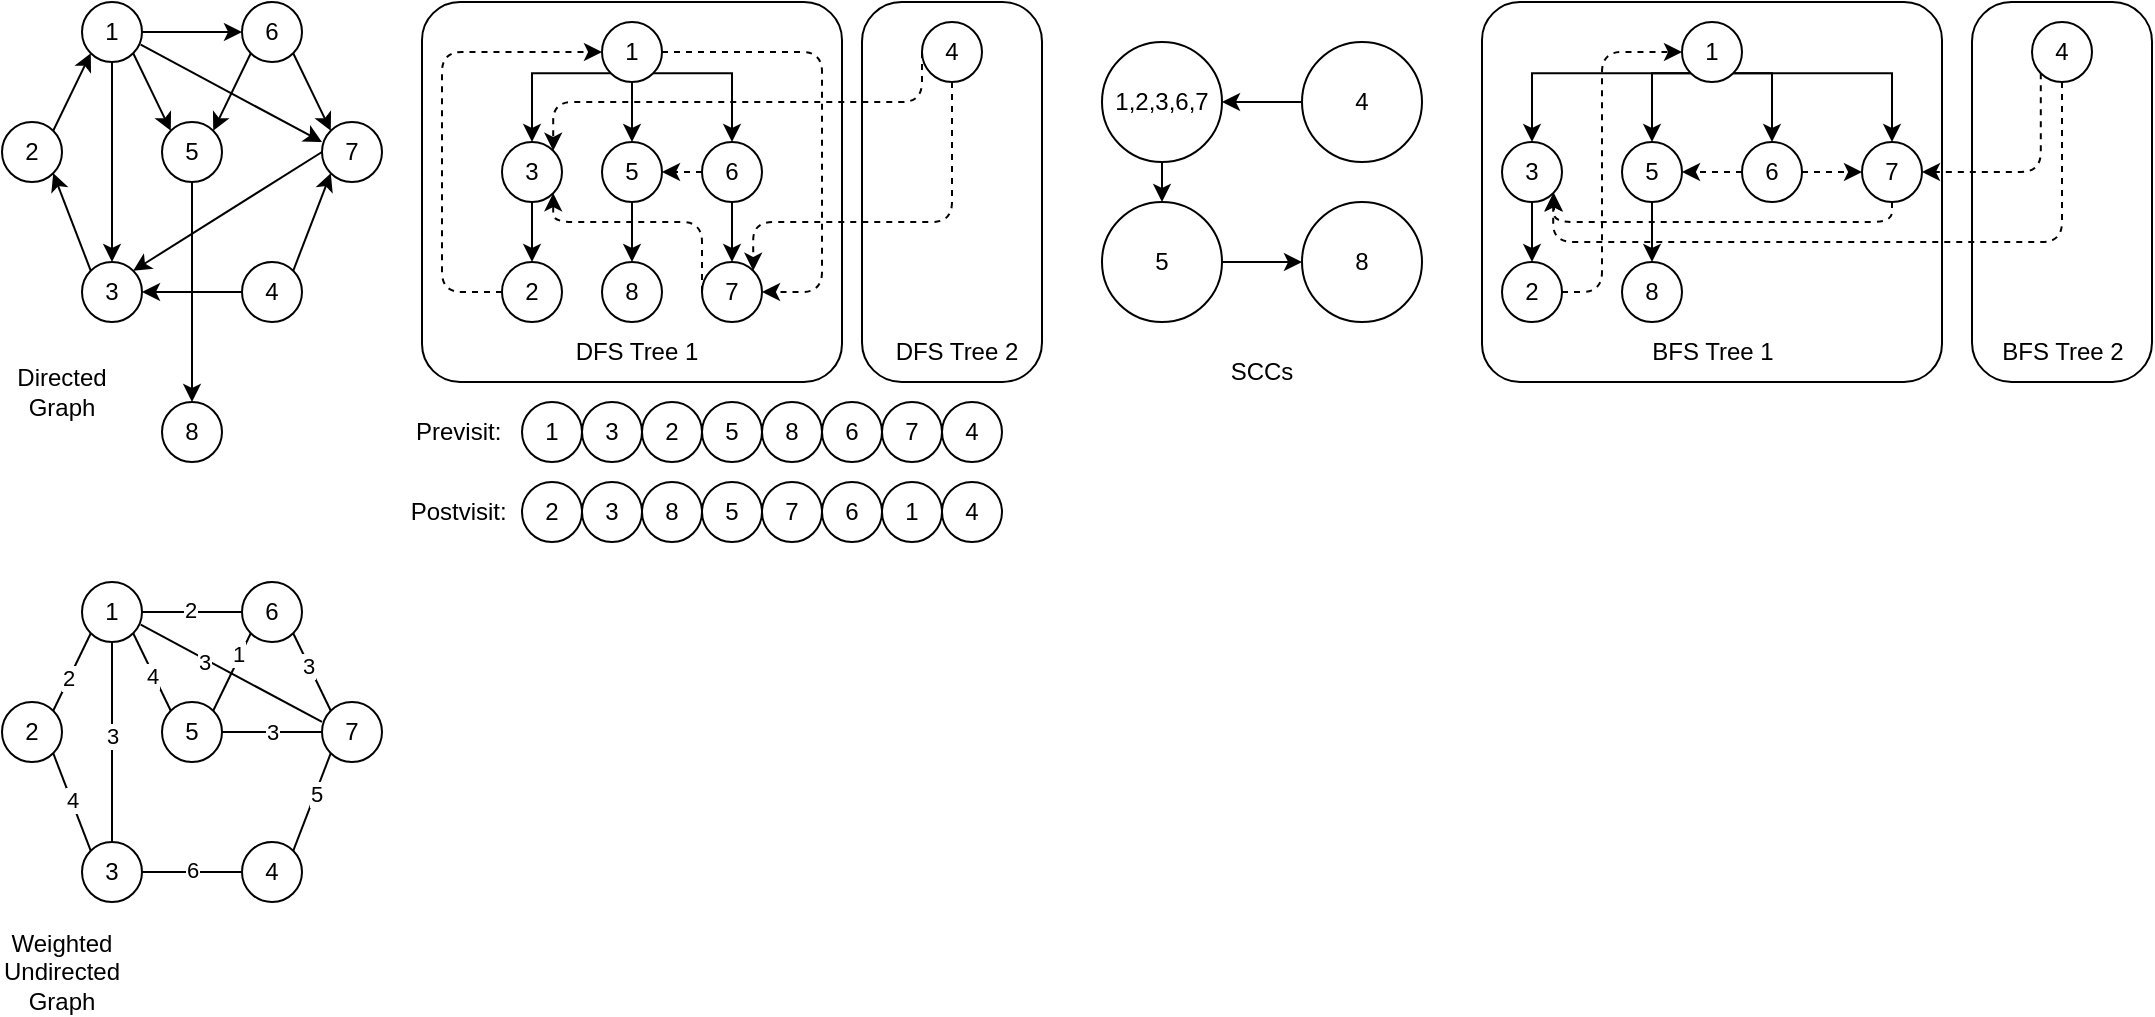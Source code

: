 <mxfile version="27.1.6">
  <diagram name="第 1 页" id="y0LzZpdCisVvOP-Uc2nc">
    <mxGraphModel dx="641" dy="358" grid="1" gridSize="10" guides="1" tooltips="1" connect="1" arrows="1" fold="1" page="1" pageScale="1" pageWidth="1000" pageHeight="1000" math="0" shadow="0">
      <root>
        <mxCell id="0" />
        <mxCell id="1" parent="0" />
        <mxCell id="tNPvkO_qZganLPPO9eDa-135" value="" style="rounded=1;whiteSpace=wrap;html=1;arcSize=22;" vertex="1" parent="1">
          <mxGeometry x="1065" y="10" width="90" height="190" as="geometry" />
        </mxCell>
        <mxCell id="tNPvkO_qZganLPPO9eDa-133" value="" style="rounded=1;whiteSpace=wrap;html=1;arcSize=10;" vertex="1" parent="1">
          <mxGeometry x="820" y="10" width="230" height="190" as="geometry" />
        </mxCell>
        <mxCell id="tNPvkO_qZganLPPO9eDa-56" value="" style="rounded=1;whiteSpace=wrap;html=1;arcSize=22;" vertex="1" parent="1">
          <mxGeometry x="510" y="10" width="90" height="190" as="geometry" />
        </mxCell>
        <mxCell id="tNPvkO_qZganLPPO9eDa-54" value="" style="rounded=1;whiteSpace=wrap;html=1;arcSize=10;" vertex="1" parent="1">
          <mxGeometry x="290" y="10" width="210" height="190" as="geometry" />
        </mxCell>
        <mxCell id="tNPvkO_qZganLPPO9eDa-1" value="1" style="ellipse;whiteSpace=wrap;html=1;" vertex="1" parent="1">
          <mxGeometry x="120" y="10" width="30" height="30" as="geometry" />
        </mxCell>
        <mxCell id="tNPvkO_qZganLPPO9eDa-2" value="2" style="ellipse;whiteSpace=wrap;html=1;" vertex="1" parent="1">
          <mxGeometry x="80" y="70" width="30" height="30" as="geometry" />
        </mxCell>
        <mxCell id="tNPvkO_qZganLPPO9eDa-3" value="3" style="ellipse;whiteSpace=wrap;html=1;" vertex="1" parent="1">
          <mxGeometry x="120" y="140" width="30" height="30" as="geometry" />
        </mxCell>
        <mxCell id="tNPvkO_qZganLPPO9eDa-5" value="" style="endArrow=classic;html=1;rounded=0;exitX=1;exitY=0;exitDx=0;exitDy=0;entryX=0;entryY=1;entryDx=0;entryDy=0;" edge="1" parent="1" source="tNPvkO_qZganLPPO9eDa-2" target="tNPvkO_qZganLPPO9eDa-1">
          <mxGeometry width="50" height="50" relative="1" as="geometry">
            <mxPoint x="250" y="140" as="sourcePoint" />
            <mxPoint x="120" y="80" as="targetPoint" />
          </mxGeometry>
        </mxCell>
        <mxCell id="tNPvkO_qZganLPPO9eDa-7" value="" style="endArrow=classic;html=1;rounded=0;exitX=0;exitY=0;exitDx=0;exitDy=0;entryX=1;entryY=1;entryDx=0;entryDy=0;" edge="1" parent="1" source="tNPvkO_qZganLPPO9eDa-3" target="tNPvkO_qZganLPPO9eDa-2">
          <mxGeometry width="50" height="50" relative="1" as="geometry">
            <mxPoint x="110" y="100" as="sourcePoint" />
            <mxPoint x="92" y="138" as="targetPoint" />
          </mxGeometry>
        </mxCell>
        <mxCell id="tNPvkO_qZganLPPO9eDa-10" value="" style="endArrow=classic;html=1;rounded=0;exitX=0.5;exitY=1;exitDx=0;exitDy=0;entryX=0.5;entryY=0;entryDx=0;entryDy=0;" edge="1" parent="1" source="tNPvkO_qZganLPPO9eDa-1" target="tNPvkO_qZganLPPO9eDa-3">
          <mxGeometry width="50" height="50" relative="1" as="geometry">
            <mxPoint x="120" y="110" as="sourcePoint" />
            <mxPoint x="138" y="158" as="targetPoint" />
          </mxGeometry>
        </mxCell>
        <mxCell id="tNPvkO_qZganLPPO9eDa-62" style="rounded=0;orthogonalLoop=1;jettySize=auto;html=1;exitX=0;exitY=0.5;exitDx=0;exitDy=0;entryX=1;entryY=0;entryDx=0;entryDy=0;" edge="1" parent="1" source="tNPvkO_qZganLPPO9eDa-12" target="tNPvkO_qZganLPPO9eDa-3">
          <mxGeometry relative="1" as="geometry" />
        </mxCell>
        <mxCell id="tNPvkO_qZganLPPO9eDa-12" value="7" style="ellipse;whiteSpace=wrap;html=1;" vertex="1" parent="1">
          <mxGeometry x="240" y="70" width="30" height="30" as="geometry" />
        </mxCell>
        <mxCell id="tNPvkO_qZganLPPO9eDa-61" style="edgeStyle=orthogonalEdgeStyle;rounded=0;orthogonalLoop=1;jettySize=auto;html=1;exitX=0.5;exitY=1;exitDx=0;exitDy=0;entryX=0.5;entryY=0;entryDx=0;entryDy=0;" edge="1" parent="1" source="tNPvkO_qZganLPPO9eDa-13" target="tNPvkO_qZganLPPO9eDa-58">
          <mxGeometry relative="1" as="geometry" />
        </mxCell>
        <mxCell id="tNPvkO_qZganLPPO9eDa-13" value="5" style="ellipse;whiteSpace=wrap;html=1;" vertex="1" parent="1">
          <mxGeometry x="160" y="70" width="30" height="30" as="geometry" />
        </mxCell>
        <mxCell id="tNPvkO_qZganLPPO9eDa-14" value="6" style="ellipse;whiteSpace=wrap;html=1;" vertex="1" parent="1">
          <mxGeometry x="200" y="10" width="30" height="30" as="geometry" />
        </mxCell>
        <mxCell id="tNPvkO_qZganLPPO9eDa-16" value="" style="endArrow=classic;html=1;rounded=0;exitX=1;exitY=1;exitDx=0;exitDy=0;entryX=0;entryY=0;entryDx=0;entryDy=0;" edge="1" parent="1" source="tNPvkO_qZganLPPO9eDa-1" target="tNPvkO_qZganLPPO9eDa-13">
          <mxGeometry width="50" height="50" relative="1" as="geometry">
            <mxPoint x="160" y="70" as="sourcePoint" />
            <mxPoint x="170" y="170" as="targetPoint" />
          </mxGeometry>
        </mxCell>
        <mxCell id="tNPvkO_qZganLPPO9eDa-17" value="" style="endArrow=classic;html=1;rounded=0;exitX=0;exitY=1;exitDx=0;exitDy=0;entryX=1;entryY=0;entryDx=0;entryDy=0;" edge="1" parent="1" source="tNPvkO_qZganLPPO9eDa-14" target="tNPvkO_qZganLPPO9eDa-13">
          <mxGeometry width="50" height="50" relative="1" as="geometry">
            <mxPoint x="170" y="40" as="sourcePoint" />
            <mxPoint x="198" y="78" as="targetPoint" />
          </mxGeometry>
        </mxCell>
        <mxCell id="tNPvkO_qZganLPPO9eDa-19" value="" style="endArrow=classic;html=1;rounded=0;exitX=1;exitY=0.5;exitDx=0;exitDy=0;entryX=0;entryY=0.5;entryDx=0;entryDy=0;" edge="1" parent="1" source="tNPvkO_qZganLPPO9eDa-1" target="tNPvkO_qZganLPPO9eDa-14">
          <mxGeometry width="50" height="50" relative="1" as="geometry">
            <mxPoint x="160" y="50" as="sourcePoint" />
            <mxPoint x="188" y="88" as="targetPoint" />
          </mxGeometry>
        </mxCell>
        <mxCell id="tNPvkO_qZganLPPO9eDa-22" value="" style="endArrow=classic;html=1;rounded=0;exitX=1;exitY=1;exitDx=0;exitDy=0;entryX=0;entryY=0;entryDx=0;entryDy=0;" edge="1" parent="1" source="tNPvkO_qZganLPPO9eDa-14" target="tNPvkO_qZganLPPO9eDa-12">
          <mxGeometry width="50" height="50" relative="1" as="geometry">
            <mxPoint x="248" y="32" as="sourcePoint" />
            <mxPoint x="230" y="70" as="targetPoint" />
          </mxGeometry>
        </mxCell>
        <mxCell id="tNPvkO_qZganLPPO9eDa-33" style="edgeStyle=orthogonalEdgeStyle;rounded=0;orthogonalLoop=1;jettySize=auto;html=1;exitX=0;exitY=1;exitDx=0;exitDy=0;entryX=0.5;entryY=0;entryDx=0;entryDy=0;" edge="1" parent="1" source="tNPvkO_qZganLPPO9eDa-23" target="tNPvkO_qZganLPPO9eDa-25">
          <mxGeometry relative="1" as="geometry" />
        </mxCell>
        <mxCell id="tNPvkO_qZganLPPO9eDa-34" style="edgeStyle=orthogonalEdgeStyle;rounded=0;orthogonalLoop=1;jettySize=auto;html=1;exitX=0.5;exitY=1;exitDx=0;exitDy=0;entryX=0.5;entryY=0;entryDx=0;entryDy=0;" edge="1" parent="1" source="tNPvkO_qZganLPPO9eDa-23" target="tNPvkO_qZganLPPO9eDa-26">
          <mxGeometry relative="1" as="geometry" />
        </mxCell>
        <mxCell id="tNPvkO_qZganLPPO9eDa-35" style="edgeStyle=orthogonalEdgeStyle;rounded=0;orthogonalLoop=1;jettySize=auto;html=1;exitX=1;exitY=1;exitDx=0;exitDy=0;entryX=0.5;entryY=0;entryDx=0;entryDy=0;" edge="1" parent="1" source="tNPvkO_qZganLPPO9eDa-23" target="tNPvkO_qZganLPPO9eDa-27">
          <mxGeometry relative="1" as="geometry" />
        </mxCell>
        <mxCell id="tNPvkO_qZganLPPO9eDa-44" style="edgeStyle=orthogonalEdgeStyle;rounded=1;orthogonalLoop=1;jettySize=auto;html=1;exitX=1;exitY=0.5;exitDx=0;exitDy=0;entryX=1;entryY=0.5;entryDx=0;entryDy=0;dashed=1;curved=0;" edge="1" parent="1" source="tNPvkO_qZganLPPO9eDa-23" target="tNPvkO_qZganLPPO9eDa-28">
          <mxGeometry relative="1" as="geometry">
            <Array as="points">
              <mxPoint x="490" y="35" />
              <mxPoint x="490" y="155" />
            </Array>
          </mxGeometry>
        </mxCell>
        <mxCell id="tNPvkO_qZganLPPO9eDa-23" value="1" style="ellipse;whiteSpace=wrap;html=1;" vertex="1" parent="1">
          <mxGeometry x="380" y="20" width="30" height="30" as="geometry" />
        </mxCell>
        <mxCell id="tNPvkO_qZganLPPO9eDa-39" style="edgeStyle=orthogonalEdgeStyle;rounded=0;orthogonalLoop=1;jettySize=auto;html=1;exitX=0.5;exitY=1;exitDx=0;exitDy=0;entryX=0.5;entryY=0;entryDx=0;entryDy=0;" edge="1" parent="1" source="tNPvkO_qZganLPPO9eDa-25" target="tNPvkO_qZganLPPO9eDa-38">
          <mxGeometry relative="1" as="geometry" />
        </mxCell>
        <mxCell id="tNPvkO_qZganLPPO9eDa-25" value="3" style="ellipse;whiteSpace=wrap;html=1;" vertex="1" parent="1">
          <mxGeometry x="330" y="80" width="30" height="30" as="geometry" />
        </mxCell>
        <mxCell id="tNPvkO_qZganLPPO9eDa-60" style="edgeStyle=orthogonalEdgeStyle;rounded=0;orthogonalLoop=1;jettySize=auto;html=1;exitX=0.5;exitY=1;exitDx=0;exitDy=0;entryX=0.5;entryY=0;entryDx=0;entryDy=0;" edge="1" parent="1" source="tNPvkO_qZganLPPO9eDa-26" target="tNPvkO_qZganLPPO9eDa-59">
          <mxGeometry relative="1" as="geometry" />
        </mxCell>
        <mxCell id="tNPvkO_qZganLPPO9eDa-26" value="5" style="ellipse;whiteSpace=wrap;html=1;" vertex="1" parent="1">
          <mxGeometry x="380" y="80" width="30" height="30" as="geometry" />
        </mxCell>
        <mxCell id="tNPvkO_qZganLPPO9eDa-36" style="edgeStyle=orthogonalEdgeStyle;rounded=0;orthogonalLoop=1;jettySize=auto;html=1;exitX=0.5;exitY=1;exitDx=0;exitDy=0;" edge="1" parent="1" source="tNPvkO_qZganLPPO9eDa-27" target="tNPvkO_qZganLPPO9eDa-28">
          <mxGeometry relative="1" as="geometry" />
        </mxCell>
        <mxCell id="tNPvkO_qZganLPPO9eDa-41" style="edgeStyle=orthogonalEdgeStyle;rounded=0;orthogonalLoop=1;jettySize=auto;html=1;exitX=0;exitY=0.5;exitDx=0;exitDy=0;entryX=1;entryY=0.5;entryDx=0;entryDy=0;dashed=1;" edge="1" parent="1" source="tNPvkO_qZganLPPO9eDa-27" target="tNPvkO_qZganLPPO9eDa-26">
          <mxGeometry relative="1" as="geometry" />
        </mxCell>
        <mxCell id="tNPvkO_qZganLPPO9eDa-27" value="6" style="ellipse;whiteSpace=wrap;html=1;" vertex="1" parent="1">
          <mxGeometry x="430" y="80" width="30" height="30" as="geometry" />
        </mxCell>
        <mxCell id="tNPvkO_qZganLPPO9eDa-63" style="edgeStyle=orthogonalEdgeStyle;rounded=1;orthogonalLoop=1;jettySize=auto;html=1;exitX=0;exitY=0.5;exitDx=0;exitDy=0;entryX=1;entryY=1;entryDx=0;entryDy=0;dashed=1;curved=0;" edge="1" parent="1" source="tNPvkO_qZganLPPO9eDa-28" target="tNPvkO_qZganLPPO9eDa-25">
          <mxGeometry relative="1" as="geometry">
            <Array as="points">
              <mxPoint x="430" y="120" />
              <mxPoint x="356" y="120" />
            </Array>
          </mxGeometry>
        </mxCell>
        <mxCell id="tNPvkO_qZganLPPO9eDa-28" value="7" style="ellipse;whiteSpace=wrap;html=1;" vertex="1" parent="1">
          <mxGeometry x="430" y="140" width="30" height="30" as="geometry" />
        </mxCell>
        <mxCell id="tNPvkO_qZganLPPO9eDa-52" style="edgeStyle=orthogonalEdgeStyle;rounded=1;orthogonalLoop=1;jettySize=auto;html=1;exitX=0;exitY=0.5;exitDx=0;exitDy=0;entryX=1;entryY=0;entryDx=0;entryDy=0;curved=0;dashed=1;" edge="1" parent="1" source="tNPvkO_qZganLPPO9eDa-30" target="tNPvkO_qZganLPPO9eDa-25">
          <mxGeometry relative="1" as="geometry">
            <Array as="points">
              <mxPoint x="540" y="60" />
              <mxPoint x="356" y="60" />
            </Array>
          </mxGeometry>
        </mxCell>
        <mxCell id="tNPvkO_qZganLPPO9eDa-53" style="edgeStyle=orthogonalEdgeStyle;rounded=1;orthogonalLoop=1;jettySize=auto;html=1;exitX=0.5;exitY=1;exitDx=0;exitDy=0;entryX=1;entryY=0;entryDx=0;entryDy=0;curved=0;dashed=1;" edge="1" parent="1" source="tNPvkO_qZganLPPO9eDa-30" target="tNPvkO_qZganLPPO9eDa-28">
          <mxGeometry relative="1" as="geometry">
            <Array as="points">
              <mxPoint x="555" y="120" />
              <mxPoint x="456" y="120" />
            </Array>
          </mxGeometry>
        </mxCell>
        <mxCell id="tNPvkO_qZganLPPO9eDa-30" value="4" style="ellipse;whiteSpace=wrap;html=1;" vertex="1" parent="1">
          <mxGeometry x="540" y="20" width="30" height="30" as="geometry" />
        </mxCell>
        <mxCell id="tNPvkO_qZganLPPO9eDa-40" style="edgeStyle=orthogonalEdgeStyle;rounded=1;orthogonalLoop=1;jettySize=auto;html=1;exitX=0;exitY=0.5;exitDx=0;exitDy=0;entryX=0;entryY=0.5;entryDx=0;entryDy=0;dashed=1;curved=0;" edge="1" parent="1" source="tNPvkO_qZganLPPO9eDa-38" target="tNPvkO_qZganLPPO9eDa-23">
          <mxGeometry relative="1" as="geometry">
            <Array as="points">
              <mxPoint x="300" y="155" />
              <mxPoint x="300" y="35" />
            </Array>
          </mxGeometry>
        </mxCell>
        <mxCell id="tNPvkO_qZganLPPO9eDa-38" value="2" style="ellipse;whiteSpace=wrap;html=1;" vertex="1" parent="1">
          <mxGeometry x="330" y="140" width="30" height="30" as="geometry" />
        </mxCell>
        <mxCell id="tNPvkO_qZganLPPO9eDa-43" value="" style="endArrow=classic;html=1;rounded=0;exitX=0.979;exitY=0.712;exitDx=0;exitDy=0;entryX=0;entryY=0.333;entryDx=0;entryDy=0;exitPerimeter=0;entryPerimeter=0;" edge="1" parent="1" source="tNPvkO_qZganLPPO9eDa-1" target="tNPvkO_qZganLPPO9eDa-12">
          <mxGeometry width="50" height="50" relative="1" as="geometry">
            <mxPoint x="248" y="50" as="sourcePoint" />
            <mxPoint x="220" y="88" as="targetPoint" />
          </mxGeometry>
        </mxCell>
        <mxCell id="tNPvkO_qZganLPPO9eDa-48" style="edgeStyle=orthogonalEdgeStyle;rounded=0;orthogonalLoop=1;jettySize=auto;html=1;exitX=0;exitY=0.5;exitDx=0;exitDy=0;entryX=1;entryY=0.5;entryDx=0;entryDy=0;" edge="1" parent="1" source="tNPvkO_qZganLPPO9eDa-45" target="tNPvkO_qZganLPPO9eDa-3">
          <mxGeometry relative="1" as="geometry">
            <Array as="points">
              <mxPoint x="180" y="155" />
              <mxPoint x="180" y="155" />
            </Array>
          </mxGeometry>
        </mxCell>
        <mxCell id="tNPvkO_qZganLPPO9eDa-45" value="4" style="ellipse;whiteSpace=wrap;html=1;" vertex="1" parent="1">
          <mxGeometry x="200" y="140" width="30" height="30" as="geometry" />
        </mxCell>
        <mxCell id="tNPvkO_qZganLPPO9eDa-51" value="" style="endArrow=classic;html=1;rounded=0;exitX=1;exitY=0;exitDx=0;exitDy=0;entryX=0;entryY=1;entryDx=0;entryDy=0;" edge="1" parent="1" source="tNPvkO_qZganLPPO9eDa-45" target="tNPvkO_qZganLPPO9eDa-12">
          <mxGeometry width="50" height="50" relative="1" as="geometry">
            <mxPoint x="220" y="60" as="sourcePoint" />
            <mxPoint x="321" y="109" as="targetPoint" />
          </mxGeometry>
        </mxCell>
        <mxCell id="tNPvkO_qZganLPPO9eDa-55" value="DFS Tree 1" style="text;html=1;align=center;verticalAlign=middle;whiteSpace=wrap;rounded=0;" vertex="1" parent="1">
          <mxGeometry x="365" y="170" width="65" height="30" as="geometry" />
        </mxCell>
        <mxCell id="tNPvkO_qZganLPPO9eDa-58" value="8" style="ellipse;whiteSpace=wrap;html=1;" vertex="1" parent="1">
          <mxGeometry x="160" y="210" width="30" height="30" as="geometry" />
        </mxCell>
        <mxCell id="tNPvkO_qZganLPPO9eDa-59" value="8" style="ellipse;whiteSpace=wrap;html=1;" vertex="1" parent="1">
          <mxGeometry x="380" y="140" width="30" height="30" as="geometry" />
        </mxCell>
        <mxCell id="tNPvkO_qZganLPPO9eDa-64" value="Previsit:&amp;nbsp;" style="text;html=1;align=center;verticalAlign=middle;whiteSpace=wrap;rounded=0;" vertex="1" parent="1">
          <mxGeometry x="280" y="210" width="60" height="30" as="geometry" />
        </mxCell>
        <mxCell id="tNPvkO_qZganLPPO9eDa-65" value="1" style="ellipse;whiteSpace=wrap;html=1;" vertex="1" parent="1">
          <mxGeometry x="340" y="210" width="30" height="30" as="geometry" />
        </mxCell>
        <mxCell id="tNPvkO_qZganLPPO9eDa-66" value="3" style="ellipse;whiteSpace=wrap;html=1;" vertex="1" parent="1">
          <mxGeometry x="370" y="210" width="30" height="30" as="geometry" />
        </mxCell>
        <mxCell id="tNPvkO_qZganLPPO9eDa-67" value="2" style="ellipse;whiteSpace=wrap;html=1;" vertex="1" parent="1">
          <mxGeometry x="400" y="210" width="30" height="30" as="geometry" />
        </mxCell>
        <mxCell id="tNPvkO_qZganLPPO9eDa-68" value="5" style="ellipse;whiteSpace=wrap;html=1;" vertex="1" parent="1">
          <mxGeometry x="430" y="210" width="30" height="30" as="geometry" />
        </mxCell>
        <mxCell id="tNPvkO_qZganLPPO9eDa-69" value="8" style="ellipse;whiteSpace=wrap;html=1;" vertex="1" parent="1">
          <mxGeometry x="460" y="210" width="30" height="30" as="geometry" />
        </mxCell>
        <mxCell id="tNPvkO_qZganLPPO9eDa-70" value="6" style="ellipse;whiteSpace=wrap;html=1;" vertex="1" parent="1">
          <mxGeometry x="490" y="210" width="30" height="30" as="geometry" />
        </mxCell>
        <mxCell id="tNPvkO_qZganLPPO9eDa-71" value="7" style="ellipse;whiteSpace=wrap;html=1;" vertex="1" parent="1">
          <mxGeometry x="520" y="210" width="30" height="30" as="geometry" />
        </mxCell>
        <mxCell id="tNPvkO_qZganLPPO9eDa-72" value="4" style="ellipse;whiteSpace=wrap;html=1;" vertex="1" parent="1">
          <mxGeometry x="550" y="210" width="30" height="30" as="geometry" />
        </mxCell>
        <mxCell id="tNPvkO_qZganLPPO9eDa-73" value="Postvisit:&amp;nbsp;" style="text;html=1;align=center;verticalAlign=middle;whiteSpace=wrap;rounded=0;" vertex="1" parent="1">
          <mxGeometry x="280" y="250" width="60" height="30" as="geometry" />
        </mxCell>
        <mxCell id="tNPvkO_qZganLPPO9eDa-74" value="2" style="ellipse;whiteSpace=wrap;html=1;" vertex="1" parent="1">
          <mxGeometry x="340" y="250" width="30" height="30" as="geometry" />
        </mxCell>
        <mxCell id="tNPvkO_qZganLPPO9eDa-75" value="3" style="ellipse;whiteSpace=wrap;html=1;" vertex="1" parent="1">
          <mxGeometry x="370" y="250" width="30" height="30" as="geometry" />
        </mxCell>
        <mxCell id="tNPvkO_qZganLPPO9eDa-76" value="8" style="ellipse;whiteSpace=wrap;html=1;" vertex="1" parent="1">
          <mxGeometry x="400" y="250" width="30" height="30" as="geometry" />
        </mxCell>
        <mxCell id="tNPvkO_qZganLPPO9eDa-77" value="5" style="ellipse;whiteSpace=wrap;html=1;" vertex="1" parent="1">
          <mxGeometry x="430" y="250" width="30" height="30" as="geometry" />
        </mxCell>
        <mxCell id="tNPvkO_qZganLPPO9eDa-78" value="7" style="ellipse;whiteSpace=wrap;html=1;" vertex="1" parent="1">
          <mxGeometry x="460" y="250" width="30" height="30" as="geometry" />
        </mxCell>
        <mxCell id="tNPvkO_qZganLPPO9eDa-79" value="6" style="ellipse;whiteSpace=wrap;html=1;" vertex="1" parent="1">
          <mxGeometry x="490" y="250" width="30" height="30" as="geometry" />
        </mxCell>
        <mxCell id="tNPvkO_qZganLPPO9eDa-80" value="1" style="ellipse;whiteSpace=wrap;html=1;" vertex="1" parent="1">
          <mxGeometry x="520" y="250" width="30" height="30" as="geometry" />
        </mxCell>
        <mxCell id="tNPvkO_qZganLPPO9eDa-81" value="4" style="ellipse;whiteSpace=wrap;html=1;" vertex="1" parent="1">
          <mxGeometry x="550" y="250" width="30" height="30" as="geometry" />
        </mxCell>
        <mxCell id="tNPvkO_qZganLPPO9eDa-93" style="edgeStyle=orthogonalEdgeStyle;rounded=0;orthogonalLoop=1;jettySize=auto;html=1;exitX=0.5;exitY=1;exitDx=0;exitDy=0;entryX=0.5;entryY=0;entryDx=0;entryDy=0;" edge="1" parent="1" source="tNPvkO_qZganLPPO9eDa-83" target="tNPvkO_qZganLPPO9eDa-89">
          <mxGeometry relative="1" as="geometry" />
        </mxCell>
        <mxCell id="tNPvkO_qZganLPPO9eDa-83" value="1,2,3,6,7" style="ellipse;whiteSpace=wrap;html=1;" vertex="1" parent="1">
          <mxGeometry x="630" y="30" width="60" height="60" as="geometry" />
        </mxCell>
        <mxCell id="tNPvkO_qZganLPPO9eDa-85" style="edgeStyle=orthogonalEdgeStyle;rounded=0;orthogonalLoop=1;jettySize=auto;html=1;exitX=0;exitY=0.5;exitDx=0;exitDy=0;entryX=1;entryY=0.5;entryDx=0;entryDy=0;" edge="1" parent="1" source="tNPvkO_qZganLPPO9eDa-88" target="tNPvkO_qZganLPPO9eDa-83">
          <mxGeometry relative="1" as="geometry">
            <mxPoint x="720.0" y="57.5" as="sourcePoint" />
          </mxGeometry>
        </mxCell>
        <mxCell id="tNPvkO_qZganLPPO9eDa-88" value="4" style="ellipse;whiteSpace=wrap;html=1;" vertex="1" parent="1">
          <mxGeometry x="730" y="30" width="60" height="60" as="geometry" />
        </mxCell>
        <mxCell id="tNPvkO_qZganLPPO9eDa-94" style="edgeStyle=orthogonalEdgeStyle;rounded=0;orthogonalLoop=1;jettySize=auto;html=1;exitX=1;exitY=0.5;exitDx=0;exitDy=0;entryX=0;entryY=0.5;entryDx=0;entryDy=0;" edge="1" parent="1" source="tNPvkO_qZganLPPO9eDa-89" target="tNPvkO_qZganLPPO9eDa-92">
          <mxGeometry relative="1" as="geometry" />
        </mxCell>
        <mxCell id="tNPvkO_qZganLPPO9eDa-89" value="5" style="ellipse;whiteSpace=wrap;html=1;" vertex="1" parent="1">
          <mxGeometry x="630" y="110" width="60" height="60" as="geometry" />
        </mxCell>
        <mxCell id="tNPvkO_qZganLPPO9eDa-90" value="SCCs" style="text;html=1;align=center;verticalAlign=middle;whiteSpace=wrap;rounded=0;" vertex="1" parent="1">
          <mxGeometry x="680" y="180" width="60" height="30" as="geometry" />
        </mxCell>
        <mxCell id="tNPvkO_qZganLPPO9eDa-92" value="8" style="ellipse;whiteSpace=wrap;html=1;" vertex="1" parent="1">
          <mxGeometry x="730" y="110" width="60" height="60" as="geometry" />
        </mxCell>
        <mxCell id="tNPvkO_qZganLPPO9eDa-127" style="edgeStyle=orthogonalEdgeStyle;rounded=0;orthogonalLoop=1;jettySize=auto;html=1;exitX=0;exitY=1;exitDx=0;exitDy=0;entryX=0.5;entryY=0;entryDx=0;entryDy=0;" edge="1" parent="1" source="tNPvkO_qZganLPPO9eDa-119" target="tNPvkO_qZganLPPO9eDa-120">
          <mxGeometry relative="1" as="geometry" />
        </mxCell>
        <mxCell id="tNPvkO_qZganLPPO9eDa-128" style="edgeStyle=orthogonalEdgeStyle;rounded=0;orthogonalLoop=1;jettySize=auto;html=1;exitX=0;exitY=1;exitDx=0;exitDy=0;entryX=0.5;entryY=0;entryDx=0;entryDy=0;" edge="1" parent="1" source="tNPvkO_qZganLPPO9eDa-119" target="tNPvkO_qZganLPPO9eDa-121">
          <mxGeometry relative="1" as="geometry" />
        </mxCell>
        <mxCell id="tNPvkO_qZganLPPO9eDa-129" style="edgeStyle=orthogonalEdgeStyle;rounded=0;orthogonalLoop=1;jettySize=auto;html=1;exitX=1;exitY=1;exitDx=0;exitDy=0;entryX=0.5;entryY=0;entryDx=0;entryDy=0;" edge="1" parent="1" source="tNPvkO_qZganLPPO9eDa-119" target="tNPvkO_qZganLPPO9eDa-122">
          <mxGeometry relative="1" as="geometry" />
        </mxCell>
        <mxCell id="tNPvkO_qZganLPPO9eDa-130" style="edgeStyle=orthogonalEdgeStyle;rounded=0;orthogonalLoop=1;jettySize=auto;html=1;exitX=1;exitY=1;exitDx=0;exitDy=0;entryX=0.5;entryY=0;entryDx=0;entryDy=0;" edge="1" parent="1" source="tNPvkO_qZganLPPO9eDa-119" target="tNPvkO_qZganLPPO9eDa-123">
          <mxGeometry relative="1" as="geometry" />
        </mxCell>
        <mxCell id="tNPvkO_qZganLPPO9eDa-119" value="1" style="ellipse;whiteSpace=wrap;html=1;" vertex="1" parent="1">
          <mxGeometry x="920" y="20" width="30" height="30" as="geometry" />
        </mxCell>
        <mxCell id="tNPvkO_qZganLPPO9eDa-131" style="edgeStyle=orthogonalEdgeStyle;rounded=0;orthogonalLoop=1;jettySize=auto;html=1;exitX=0.5;exitY=1;exitDx=0;exitDy=0;entryX=0.5;entryY=0;entryDx=0;entryDy=0;" edge="1" parent="1" source="tNPvkO_qZganLPPO9eDa-120" target="tNPvkO_qZganLPPO9eDa-124">
          <mxGeometry relative="1" as="geometry" />
        </mxCell>
        <mxCell id="tNPvkO_qZganLPPO9eDa-120" value="3" style="ellipse;whiteSpace=wrap;html=1;" vertex="1" parent="1">
          <mxGeometry x="830" y="80" width="30" height="30" as="geometry" />
        </mxCell>
        <mxCell id="tNPvkO_qZganLPPO9eDa-132" style="edgeStyle=orthogonalEdgeStyle;rounded=0;orthogonalLoop=1;jettySize=auto;html=1;exitX=0.5;exitY=1;exitDx=0;exitDy=0;entryX=0.5;entryY=0;entryDx=0;entryDy=0;" edge="1" parent="1" source="tNPvkO_qZganLPPO9eDa-121" target="tNPvkO_qZganLPPO9eDa-125">
          <mxGeometry relative="1" as="geometry" />
        </mxCell>
        <mxCell id="tNPvkO_qZganLPPO9eDa-121" value="5" style="ellipse;whiteSpace=wrap;html=1;" vertex="1" parent="1">
          <mxGeometry x="890" y="80" width="30" height="30" as="geometry" />
        </mxCell>
        <mxCell id="tNPvkO_qZganLPPO9eDa-140" style="edgeStyle=orthogonalEdgeStyle;rounded=0;orthogonalLoop=1;jettySize=auto;html=1;exitX=0;exitY=0.5;exitDx=0;exitDy=0;entryX=1;entryY=0.5;entryDx=0;entryDy=0;dashed=1;" edge="1" parent="1" source="tNPvkO_qZganLPPO9eDa-122" target="tNPvkO_qZganLPPO9eDa-121">
          <mxGeometry relative="1" as="geometry" />
        </mxCell>
        <mxCell id="tNPvkO_qZganLPPO9eDa-141" style="edgeStyle=orthogonalEdgeStyle;rounded=0;orthogonalLoop=1;jettySize=auto;html=1;exitX=1;exitY=0.5;exitDx=0;exitDy=0;entryX=0;entryY=0.5;entryDx=0;entryDy=0;dashed=1;" edge="1" parent="1" source="tNPvkO_qZganLPPO9eDa-122" target="tNPvkO_qZganLPPO9eDa-123">
          <mxGeometry relative="1" as="geometry" />
        </mxCell>
        <mxCell id="tNPvkO_qZganLPPO9eDa-122" value="6" style="ellipse;whiteSpace=wrap;html=1;" vertex="1" parent="1">
          <mxGeometry x="950" y="80" width="30" height="30" as="geometry" />
        </mxCell>
        <mxCell id="tNPvkO_qZganLPPO9eDa-142" style="edgeStyle=orthogonalEdgeStyle;rounded=1;orthogonalLoop=1;jettySize=auto;html=1;exitX=0.5;exitY=1;exitDx=0;exitDy=0;entryX=1;entryY=1;entryDx=0;entryDy=0;curved=0;dashed=1;" edge="1" parent="1" source="tNPvkO_qZganLPPO9eDa-123" target="tNPvkO_qZganLPPO9eDa-120">
          <mxGeometry relative="1" as="geometry">
            <Array as="points">
              <mxPoint x="1025" y="120" />
              <mxPoint x="856" y="120" />
              <mxPoint x="856" y="106" />
            </Array>
          </mxGeometry>
        </mxCell>
        <mxCell id="tNPvkO_qZganLPPO9eDa-123" value="7" style="ellipse;whiteSpace=wrap;html=1;" vertex="1" parent="1">
          <mxGeometry x="1010" y="80" width="30" height="30" as="geometry" />
        </mxCell>
        <mxCell id="tNPvkO_qZganLPPO9eDa-143" style="edgeStyle=orthogonalEdgeStyle;rounded=1;orthogonalLoop=1;jettySize=auto;html=1;exitX=1;exitY=0.5;exitDx=0;exitDy=0;entryX=0;entryY=0.5;entryDx=0;entryDy=0;curved=0;dashed=1;" edge="1" parent="1" source="tNPvkO_qZganLPPO9eDa-124" target="tNPvkO_qZganLPPO9eDa-119">
          <mxGeometry relative="1" as="geometry">
            <Array as="points">
              <mxPoint x="880" y="155" />
              <mxPoint x="880" y="35" />
            </Array>
          </mxGeometry>
        </mxCell>
        <mxCell id="tNPvkO_qZganLPPO9eDa-124" value="2" style="ellipse;whiteSpace=wrap;html=1;" vertex="1" parent="1">
          <mxGeometry x="830" y="140" width="30" height="30" as="geometry" />
        </mxCell>
        <mxCell id="tNPvkO_qZganLPPO9eDa-125" value="8" style="ellipse;whiteSpace=wrap;html=1;" vertex="1" parent="1">
          <mxGeometry x="890" y="140" width="30" height="30" as="geometry" />
        </mxCell>
        <mxCell id="tNPvkO_qZganLPPO9eDa-144" style="edgeStyle=orthogonalEdgeStyle;rounded=1;orthogonalLoop=1;jettySize=auto;html=1;exitX=0.5;exitY=1;exitDx=0;exitDy=0;entryX=1;entryY=1;entryDx=0;entryDy=0;dashed=1;curved=0;" edge="1" parent="1" source="tNPvkO_qZganLPPO9eDa-126" target="tNPvkO_qZganLPPO9eDa-120">
          <mxGeometry relative="1" as="geometry">
            <Array as="points">
              <mxPoint x="1110" y="130" />
              <mxPoint x="856" y="130" />
            </Array>
          </mxGeometry>
        </mxCell>
        <mxCell id="tNPvkO_qZganLPPO9eDa-145" style="edgeStyle=orthogonalEdgeStyle;rounded=1;orthogonalLoop=1;jettySize=auto;html=1;exitX=0;exitY=1;exitDx=0;exitDy=0;entryX=1;entryY=0.5;entryDx=0;entryDy=0;dashed=1;curved=0;" edge="1" parent="1" source="tNPvkO_qZganLPPO9eDa-126" target="tNPvkO_qZganLPPO9eDa-123">
          <mxGeometry relative="1" as="geometry">
            <Array as="points">
              <mxPoint x="1099" y="95" />
            </Array>
          </mxGeometry>
        </mxCell>
        <mxCell id="tNPvkO_qZganLPPO9eDa-126" value="4" style="ellipse;whiteSpace=wrap;html=1;" vertex="1" parent="1">
          <mxGeometry x="1095" y="20" width="30" height="30" as="geometry" />
        </mxCell>
        <mxCell id="tNPvkO_qZganLPPO9eDa-136" value="BFS Tree 1" style="text;html=1;align=center;verticalAlign=middle;whiteSpace=wrap;rounded=0;" vertex="1" parent="1">
          <mxGeometry x="897.5" y="170" width="75" height="30" as="geometry" />
        </mxCell>
        <mxCell id="tNPvkO_qZganLPPO9eDa-138" value="DFS Tree 2" style="text;html=1;align=center;verticalAlign=middle;whiteSpace=wrap;rounded=0;" vertex="1" parent="1">
          <mxGeometry x="525" y="170" width="65" height="30" as="geometry" />
        </mxCell>
        <mxCell id="tNPvkO_qZganLPPO9eDa-139" value="BFS Tree 2" style="text;html=1;align=center;verticalAlign=middle;whiteSpace=wrap;rounded=0;" vertex="1" parent="1">
          <mxGeometry x="1072.5" y="170" width="75" height="30" as="geometry" />
        </mxCell>
        <mxCell id="tNPvkO_qZganLPPO9eDa-150" value="Directed Graph" style="text;html=1;align=center;verticalAlign=middle;whiteSpace=wrap;rounded=0;" vertex="1" parent="1">
          <mxGeometry x="80" y="190" width="60" height="30" as="geometry" />
        </mxCell>
        <mxCell id="tNPvkO_qZganLPPO9eDa-151" value="1" style="ellipse;whiteSpace=wrap;html=1;" vertex="1" parent="1">
          <mxGeometry x="120" y="300" width="30" height="30" as="geometry" />
        </mxCell>
        <mxCell id="tNPvkO_qZganLPPO9eDa-152" value="2" style="ellipse;whiteSpace=wrap;html=1;" vertex="1" parent="1">
          <mxGeometry x="80" y="360" width="30" height="30" as="geometry" />
        </mxCell>
        <mxCell id="tNPvkO_qZganLPPO9eDa-153" value="3" style="ellipse;whiteSpace=wrap;html=1;" vertex="1" parent="1">
          <mxGeometry x="120" y="430" width="30" height="30" as="geometry" />
        </mxCell>
        <mxCell id="tNPvkO_qZganLPPO9eDa-154" value="" style="endArrow=none;html=1;rounded=0;exitX=1;exitY=0;exitDx=0;exitDy=0;entryX=0;entryY=1;entryDx=0;entryDy=0;startFill=0;" edge="1" parent="1" source="tNPvkO_qZganLPPO9eDa-152" target="tNPvkO_qZganLPPO9eDa-151">
          <mxGeometry width="50" height="50" relative="1" as="geometry">
            <mxPoint x="250" y="430" as="sourcePoint" />
            <mxPoint x="120" y="370" as="targetPoint" />
          </mxGeometry>
        </mxCell>
        <mxCell id="tNPvkO_qZganLPPO9eDa-180" value="2" style="edgeLabel;html=1;align=center;verticalAlign=middle;resizable=0;points=[];" vertex="1" connectable="0" parent="tNPvkO_qZganLPPO9eDa-154">
          <mxGeometry x="-0.183" y="1" relative="1" as="geometry">
            <mxPoint as="offset" />
          </mxGeometry>
        </mxCell>
        <mxCell id="tNPvkO_qZganLPPO9eDa-155" value="" style="endArrow=none;html=1;rounded=0;exitX=0;exitY=0;exitDx=0;exitDy=0;entryX=1;entryY=1;entryDx=0;entryDy=0;startFill=0;" edge="1" parent="1" source="tNPvkO_qZganLPPO9eDa-153" target="tNPvkO_qZganLPPO9eDa-152">
          <mxGeometry width="50" height="50" relative="1" as="geometry">
            <mxPoint x="110" y="390" as="sourcePoint" />
            <mxPoint x="92" y="428" as="targetPoint" />
          </mxGeometry>
        </mxCell>
        <mxCell id="tNPvkO_qZganLPPO9eDa-181" value="4" style="edgeLabel;html=1;align=center;verticalAlign=middle;resizable=0;points=[];" vertex="1" connectable="0" parent="tNPvkO_qZganLPPO9eDa-155">
          <mxGeometry x="0.059" relative="1" as="geometry">
            <mxPoint as="offset" />
          </mxGeometry>
        </mxCell>
        <mxCell id="tNPvkO_qZganLPPO9eDa-156" value="" style="endArrow=none;html=1;rounded=0;exitX=0.5;exitY=1;exitDx=0;exitDy=0;entryX=0.5;entryY=0;entryDx=0;entryDy=0;startFill=0;" edge="1" parent="1" source="tNPvkO_qZganLPPO9eDa-151" target="tNPvkO_qZganLPPO9eDa-153">
          <mxGeometry width="50" height="50" relative="1" as="geometry">
            <mxPoint x="120" y="400" as="sourcePoint" />
            <mxPoint x="138" y="448" as="targetPoint" />
          </mxGeometry>
        </mxCell>
        <mxCell id="tNPvkO_qZganLPPO9eDa-179" value="3" style="edgeLabel;html=1;align=center;verticalAlign=middle;resizable=0;points=[];" vertex="1" connectable="0" parent="tNPvkO_qZganLPPO9eDa-156">
          <mxGeometry x="-0.064" relative="1" as="geometry">
            <mxPoint as="offset" />
          </mxGeometry>
        </mxCell>
        <mxCell id="tNPvkO_qZganLPPO9eDa-172" style="rounded=0;orthogonalLoop=1;jettySize=auto;html=1;exitX=0;exitY=1;exitDx=0;exitDy=0;entryX=1;entryY=0;entryDx=0;entryDy=0;endArrow=none;startFill=0;" edge="1" parent="1" source="tNPvkO_qZganLPPO9eDa-158" target="tNPvkO_qZganLPPO9eDa-168">
          <mxGeometry relative="1" as="geometry" />
        </mxCell>
        <mxCell id="tNPvkO_qZganLPPO9eDa-177" value="5" style="edgeLabel;html=1;align=center;verticalAlign=middle;resizable=0;points=[];" vertex="1" connectable="0" parent="tNPvkO_qZganLPPO9eDa-172">
          <mxGeometry x="-0.158" relative="1" as="geometry">
            <mxPoint as="offset" />
          </mxGeometry>
        </mxCell>
        <mxCell id="tNPvkO_qZganLPPO9eDa-158" value="7" style="ellipse;whiteSpace=wrap;html=1;" vertex="1" parent="1">
          <mxGeometry x="240" y="360" width="30" height="30" as="geometry" />
        </mxCell>
        <mxCell id="tNPvkO_qZganLPPO9eDa-183" style="rounded=0;orthogonalLoop=1;jettySize=auto;html=1;exitX=1;exitY=0;exitDx=0;exitDy=0;entryX=0;entryY=1;entryDx=0;entryDy=0;endArrow=none;startFill=0;" edge="1" parent="1" source="tNPvkO_qZganLPPO9eDa-160" target="tNPvkO_qZganLPPO9eDa-161">
          <mxGeometry relative="1" as="geometry" />
        </mxCell>
        <mxCell id="tNPvkO_qZganLPPO9eDa-184" value="1" style="edgeLabel;html=1;align=center;verticalAlign=middle;resizable=0;points=[];" vertex="1" connectable="0" parent="tNPvkO_qZganLPPO9eDa-183">
          <mxGeometry x="0.432" y="1" relative="1" as="geometry">
            <mxPoint as="offset" />
          </mxGeometry>
        </mxCell>
        <mxCell id="tNPvkO_qZganLPPO9eDa-185" style="edgeStyle=orthogonalEdgeStyle;rounded=0;orthogonalLoop=1;jettySize=auto;html=1;exitX=1;exitY=0.5;exitDx=0;exitDy=0;entryX=0;entryY=0.5;entryDx=0;entryDy=0;endArrow=none;startFill=0;" edge="1" parent="1" source="tNPvkO_qZganLPPO9eDa-160" target="tNPvkO_qZganLPPO9eDa-158">
          <mxGeometry relative="1" as="geometry" />
        </mxCell>
        <mxCell id="tNPvkO_qZganLPPO9eDa-186" value="3" style="edgeLabel;html=1;align=center;verticalAlign=middle;resizable=0;points=[];" vertex="1" connectable="0" parent="tNPvkO_qZganLPPO9eDa-185">
          <mxGeometry x="-0.027" relative="1" as="geometry">
            <mxPoint as="offset" />
          </mxGeometry>
        </mxCell>
        <mxCell id="tNPvkO_qZganLPPO9eDa-160" value="5" style="ellipse;whiteSpace=wrap;html=1;" vertex="1" parent="1">
          <mxGeometry x="160" y="360" width="30" height="30" as="geometry" />
        </mxCell>
        <mxCell id="tNPvkO_qZganLPPO9eDa-161" value="6" style="ellipse;whiteSpace=wrap;html=1;" vertex="1" parent="1">
          <mxGeometry x="200" y="300" width="30" height="30" as="geometry" />
        </mxCell>
        <mxCell id="tNPvkO_qZganLPPO9eDa-162" value="" style="endArrow=none;html=1;rounded=0;exitX=1;exitY=1;exitDx=0;exitDy=0;entryX=0;entryY=0;entryDx=0;entryDy=0;startFill=0;" edge="1" parent="1" source="tNPvkO_qZganLPPO9eDa-151" target="tNPvkO_qZganLPPO9eDa-160">
          <mxGeometry width="50" height="50" relative="1" as="geometry">
            <mxPoint x="160" y="360" as="sourcePoint" />
            <mxPoint x="170" y="460" as="targetPoint" />
          </mxGeometry>
        </mxCell>
        <mxCell id="tNPvkO_qZganLPPO9eDa-178" value="4" style="edgeLabel;html=1;align=center;verticalAlign=middle;resizable=0;points=[];" vertex="1" connectable="0" parent="tNPvkO_qZganLPPO9eDa-162">
          <mxGeometry x="0.086" y="-1" relative="1" as="geometry">
            <mxPoint as="offset" />
          </mxGeometry>
        </mxCell>
        <mxCell id="tNPvkO_qZganLPPO9eDa-164" value="" style="endArrow=none;html=1;rounded=0;exitX=1;exitY=0.5;exitDx=0;exitDy=0;entryX=0;entryY=0.5;entryDx=0;entryDy=0;startFill=0;" edge="1" parent="1" source="tNPvkO_qZganLPPO9eDa-151" target="tNPvkO_qZganLPPO9eDa-161">
          <mxGeometry width="50" height="50" relative="1" as="geometry">
            <mxPoint x="160" y="340" as="sourcePoint" />
            <mxPoint x="188" y="378" as="targetPoint" />
          </mxGeometry>
        </mxCell>
        <mxCell id="tNPvkO_qZganLPPO9eDa-174" value="2" style="edgeLabel;html=1;align=center;verticalAlign=middle;resizable=0;points=[];" vertex="1" connectable="0" parent="tNPvkO_qZganLPPO9eDa-164">
          <mxGeometry x="-0.037" y="1" relative="1" as="geometry">
            <mxPoint as="offset" />
          </mxGeometry>
        </mxCell>
        <mxCell id="tNPvkO_qZganLPPO9eDa-165" value="" style="endArrow=none;html=1;rounded=0;exitX=1;exitY=1;exitDx=0;exitDy=0;entryX=0;entryY=0;entryDx=0;entryDy=0;startFill=0;" edge="1" parent="1" source="tNPvkO_qZganLPPO9eDa-161" target="tNPvkO_qZganLPPO9eDa-158">
          <mxGeometry width="50" height="50" relative="1" as="geometry">
            <mxPoint x="248" y="322" as="sourcePoint" />
            <mxPoint x="230" y="360" as="targetPoint" />
          </mxGeometry>
        </mxCell>
        <mxCell id="tNPvkO_qZganLPPO9eDa-175" value="3" style="edgeLabel;html=1;align=center;verticalAlign=middle;resizable=0;points=[];" vertex="1" connectable="0" parent="tNPvkO_qZganLPPO9eDa-165">
          <mxGeometry x="-0.182" relative="1" as="geometry">
            <mxPoint as="offset" />
          </mxGeometry>
        </mxCell>
        <mxCell id="tNPvkO_qZganLPPO9eDa-166" value="" style="endArrow=none;html=1;rounded=0;exitX=0.979;exitY=0.712;exitDx=0;exitDy=0;entryX=0;entryY=0.333;entryDx=0;entryDy=0;exitPerimeter=0;entryPerimeter=0;startFill=0;" edge="1" parent="1" source="tNPvkO_qZganLPPO9eDa-151" target="tNPvkO_qZganLPPO9eDa-158">
          <mxGeometry width="50" height="50" relative="1" as="geometry">
            <mxPoint x="248" y="340" as="sourcePoint" />
            <mxPoint x="220" y="378" as="targetPoint" />
          </mxGeometry>
        </mxCell>
        <mxCell id="tNPvkO_qZganLPPO9eDa-176" value="3" style="edgeLabel;html=1;align=center;verticalAlign=middle;resizable=0;points=[];" vertex="1" connectable="0" parent="tNPvkO_qZganLPPO9eDa-166">
          <mxGeometry x="-0.029" y="-2" relative="1" as="geometry">
            <mxPoint x="-12" y="-7" as="offset" />
          </mxGeometry>
        </mxCell>
        <mxCell id="tNPvkO_qZganLPPO9eDa-167" style="edgeStyle=orthogonalEdgeStyle;rounded=0;orthogonalLoop=1;jettySize=auto;html=1;exitX=0;exitY=0.5;exitDx=0;exitDy=0;entryX=1;entryY=0.5;entryDx=0;entryDy=0;endArrow=none;startFill=0;" edge="1" parent="1" source="tNPvkO_qZganLPPO9eDa-168" target="tNPvkO_qZganLPPO9eDa-153">
          <mxGeometry relative="1" as="geometry">
            <Array as="points">
              <mxPoint x="180" y="445" />
              <mxPoint x="180" y="445" />
            </Array>
          </mxGeometry>
        </mxCell>
        <mxCell id="tNPvkO_qZganLPPO9eDa-182" value="6" style="edgeLabel;html=1;align=center;verticalAlign=middle;resizable=0;points=[];" vertex="1" connectable="0" parent="tNPvkO_qZganLPPO9eDa-167">
          <mxGeometry x="-0.001" y="-1" relative="1" as="geometry">
            <mxPoint as="offset" />
          </mxGeometry>
        </mxCell>
        <mxCell id="tNPvkO_qZganLPPO9eDa-168" value="4" style="ellipse;whiteSpace=wrap;html=1;" vertex="1" parent="1">
          <mxGeometry x="200" y="430" width="30" height="30" as="geometry" />
        </mxCell>
        <mxCell id="tNPvkO_qZganLPPO9eDa-171" value="Weighted&lt;div&gt;Undirected&lt;/div&gt;&lt;div&gt;Graph&lt;/div&gt;" style="text;html=1;align=center;verticalAlign=middle;whiteSpace=wrap;rounded=0;" vertex="1" parent="1">
          <mxGeometry x="80" y="480" width="60" height="30" as="geometry" />
        </mxCell>
      </root>
    </mxGraphModel>
  </diagram>
</mxfile>
